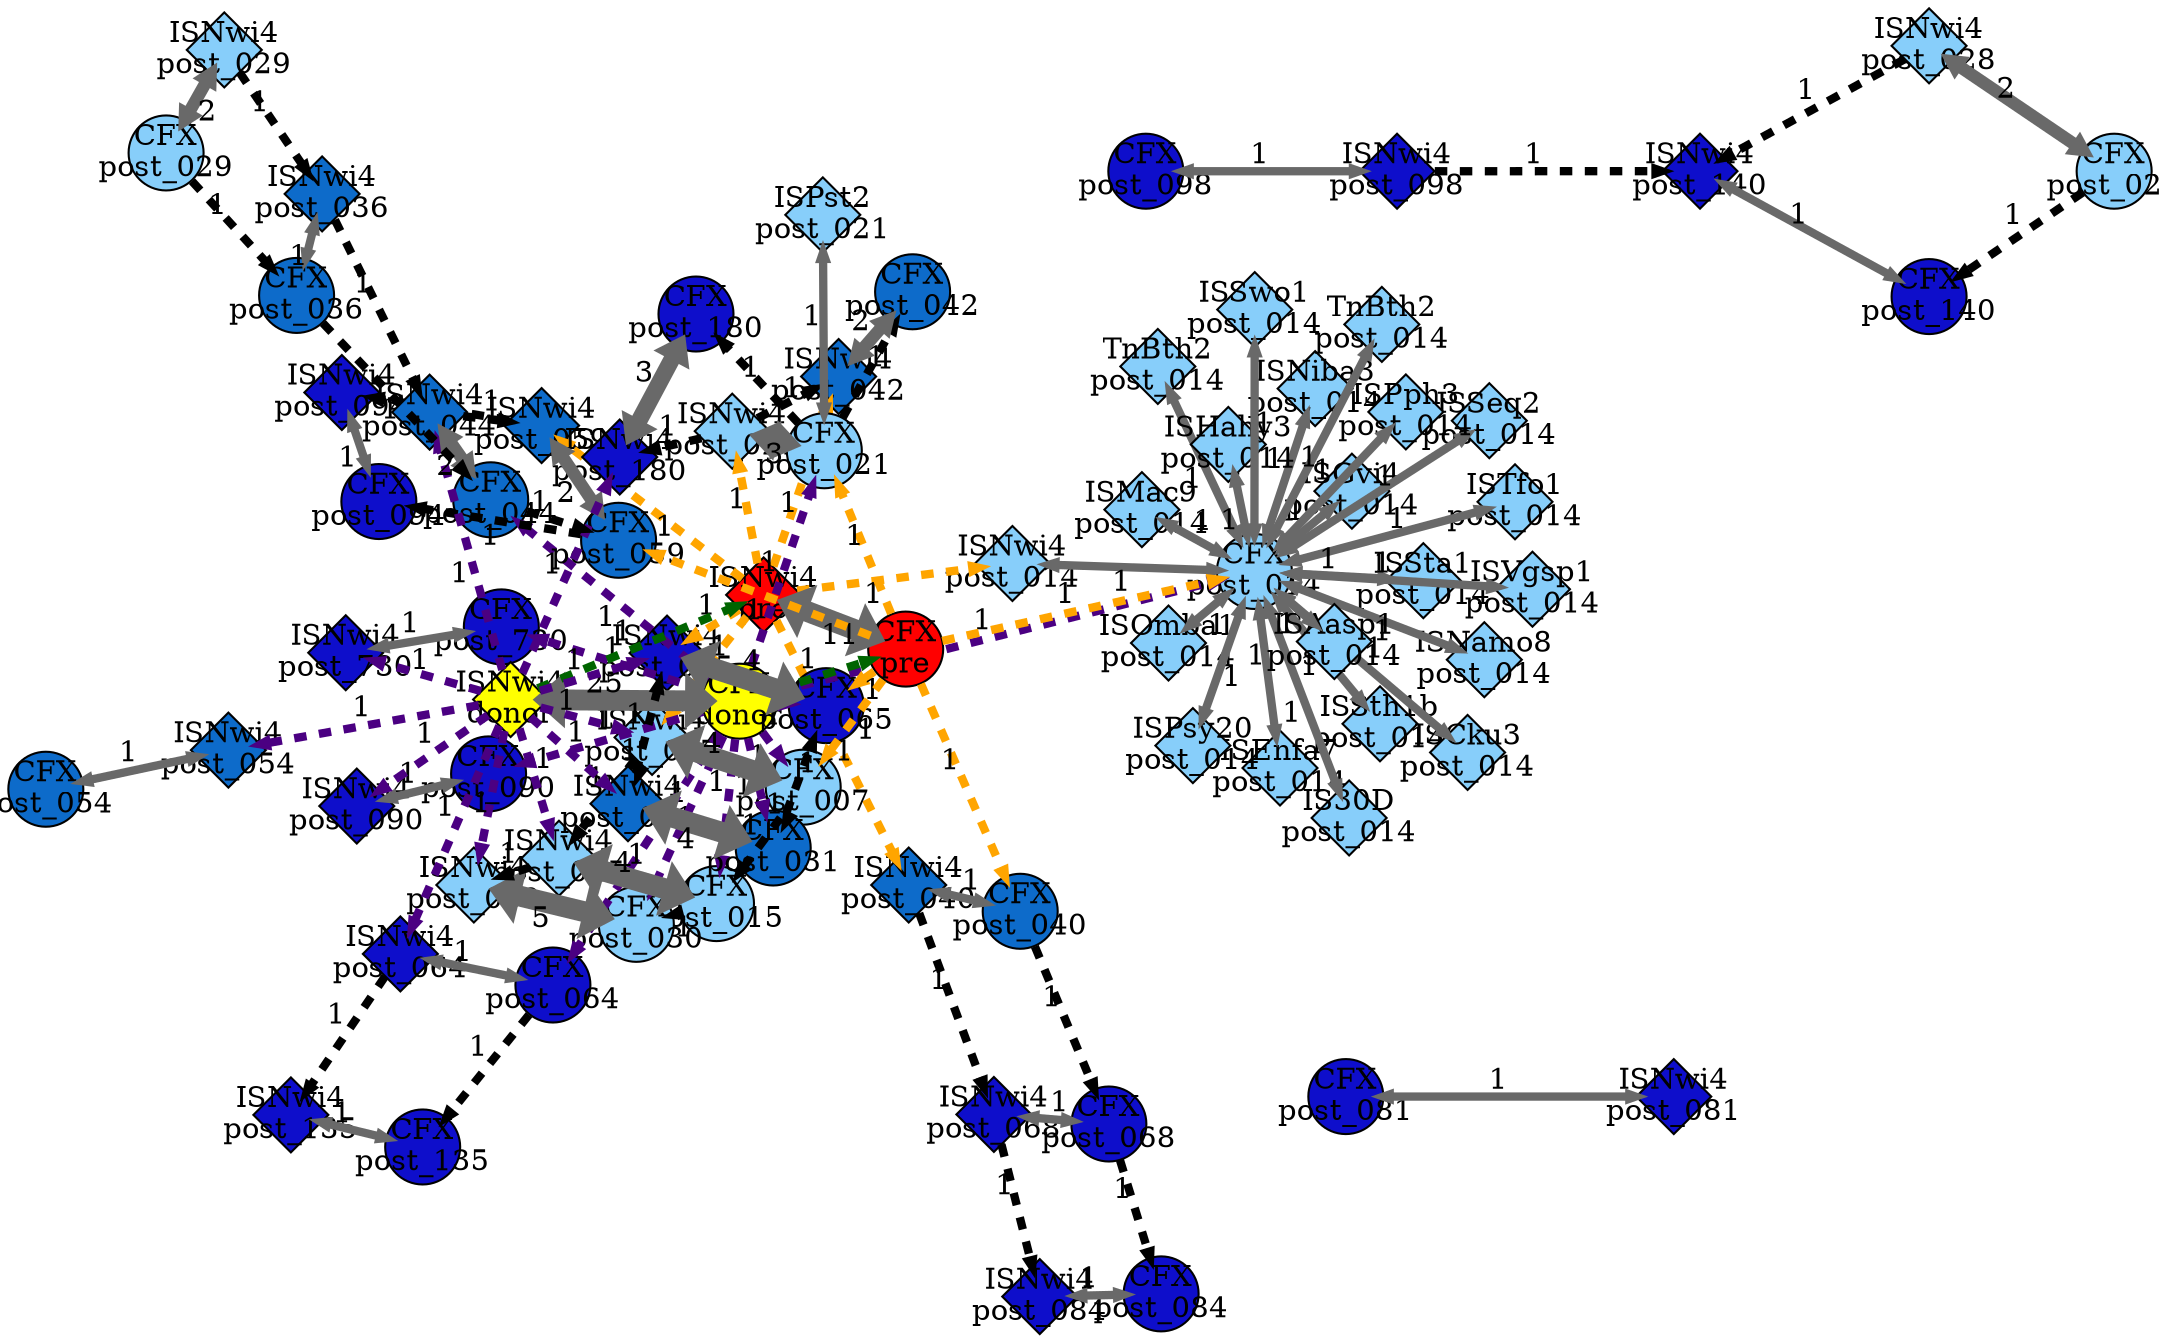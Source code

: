 digraph G {
  layout=sfdp;
  node [style=filled];
  N_1445_MGE_135 [label="ISNwi4\npost_135", shape=diamond, fixedsize=true, width=0.5, height=0.5, fillcolor="#0e0ecbff"]
  N_1445_MGE_98 [label="ISNwi4\npost_098", shape=diamond, fixedsize=true, width=0.5, height=0.5, fillcolor="#0e0ecbff"]
  N_42_ARG_98 [label="CFX\npost_098", shape=circle, fixedsize=true, width=0.5, height=0.5, fillcolor="#0e0ecbff"]
  N_1445_MGE_94 [label="ISNwi4\npost_094", shape=diamond, fixedsize=true, width=0.5, height=0.5, fillcolor="#0e0ecbff"]
  N_1445_MGE_84 [label="ISNwi4\npost_084", shape=diamond, fixedsize=true, width=0.5, height=0.5, fillcolor="#0e0ecbff"]
  N_1445_MGE_730 [label="ISNwi4\npost_730", shape=diamond, fixedsize=true, width=0.5, height=0.5, fillcolor="#0e0ecbff"]
  N_1445_MGE_81 [label="ISNwi4\npost_081", shape=diamond, fixedsize=true, width=0.5, height=0.5, fillcolor="#0e0ecbff"]
  N_42_ARG_81 [label="CFX\npost_081", shape=circle, fixedsize=true, width=0.5, height=0.5, fillcolor="#0e0ecbff"]
  N_1445_MGE_68 [label="ISNwi4\npost_068", shape=diamond, fixedsize=true, width=0.5, height=0.5, fillcolor="#0e0ecbff"]
  N_42_ARG_135 [label="CFX\npost_135", shape=circle, fixedsize=true, width=0.5, height=0.5, fillcolor="#0e0ecbff"]
  N_1445_MGE_59 [label="ISNwi4\npost_059", shape=diamond, fixedsize=true, width=0.5, height=0.5, fillcolor="#0d6bcaff"]
  N_42_ARG_94 [label="CFX\npost_094", shape=circle, fixedsize=true, width=0.5, height=0.5, fillcolor="#0e0ecbff"]
  N_42_ARG_84 [label="CFX\npost_084", shape=circle, fixedsize=true, width=0.5, height=0.5, fillcolor="#0e0ecbff"]
  N_1352_MGE_14 [label="TnBth2\npost_014", shape=diamond, fixedsize=true, width=0.5, height=0.5, fillcolor="#87CEFA"]
  N_1445_MGE_36 [label="ISNwi4\npost_036", shape=diamond, fixedsize=true, width=0.5, height=0.5, fillcolor="#0d6bcaff"]
  N_1445_MGE_7 [label="ISNwi4\npost_007", shape=diamond, fixedsize=true, width=0.5, height=0.5, fillcolor="#87CEFA"]
  N_1348_MGE_14 [label="ISGvi4\npost_014", shape=diamond, fixedsize=true, width=0.5, height=0.5, fillcolor="#87CEFA"]
  N_1351_MGE_14 [label="ISOmba1\npost_014", shape=diamond, fixedsize=true, width=0.5, height=0.5, fillcolor="#87CEFA"]
  N_1445_MGE_0 [label="ISNwi4\npre", shape=diamond, fixedsize=true, width=0.5, height=0.5, fillcolor="red"]
  N_1362_MGE_14 [label="ISNiba3\npost_014", shape=diamond, fixedsize=true, width=0.5, height=0.5, fillcolor="#87CEFA"]
  N_42_ARG_28 [label="CFX\npost_028", shape=circle, fixedsize=true, width=0.5, height=0.5, fillcolor="#87CEFA"]
  N_1343_MGE_14 [label="ISEnfa7\npost_014", shape=diamond, fixedsize=true, width=0.5, height=0.5, fillcolor="#87CEFA"]
  N_1445_MGE_90 [label="ISNwi4\npost_090", shape=diamond, fixedsize=true, width=0.5, height=0.5, fillcolor="#0e0ecbff"]
  N_42_ARG_730 [label="CFX\npost_730", shape=circle, fixedsize=true, width=0.5, height=0.5, fillcolor="#0e0ecbff"]
  N_1349_MGE_14 [label="ISSth1b\npost_014", shape=diamond, fixedsize=true, width=0.5, height=0.5, fillcolor="#87CEFA"]
  N_1445_MGE_54 [label="ISNwi4\npost_054", shape=diamond, fixedsize=true, width=0.5, height=0.5, fillcolor="#0d6bcaff"]
  N_1361_MGE_14 [label="IS30D\npost_014", shape=diamond, fixedsize=true, width=0.5, height=0.5, fillcolor="#87CEFA"]
  N_42_ARG_1000 [label="CFX\ndonor", shape=circle, fixedsize=true, width=0.5, height=0.5, fillcolor="yellow"]
  N_1347_MGE_14 [label="ISPsy20\npost_014", shape=diamond, fixedsize=true, width=0.5, height=0.5, fillcolor="#87CEFA"]
  N_1445_MGE_40 [label="ISNwi4\npost_040", shape=diamond, fixedsize=true, width=0.5, height=0.5, fillcolor="#0d6bcaff"]
  N_1357_MGE_14 [label="ISTfo1\npost_014", shape=diamond, fixedsize=true, width=0.5, height=0.5, fillcolor="#87CEFA"]
  N_1346_MGE_14 [label="ISSta1\npost_014", shape=diamond, fixedsize=true, width=0.5, height=0.5, fillcolor="#87CEFA"]
  N_1445_MGE_64 [label="ISNwi4\npost_064", shape=diamond, fixedsize=true, width=0.5, height=0.5, fillcolor="#0e0ecbff"]
  N_42_ARG_65 [label="CFX\npost_065", shape=circle, fixedsize=true, width=0.5, height=0.5, fillcolor="#0e0ecbff"]
  N_42_ARG_140 [label="CFX\npost_140", shape=circle, fixedsize=true, width=0.5, height=0.5, fillcolor="#0e0ecbff"]
  N_42_ARG_7 [label="CFX\npost_007", shape=circle, fixedsize=true, width=0.5, height=0.5, fillcolor="#87CEFA"]
  N_42_ARG_14 [label="CFX\npost_014", shape=circle, fixedsize=true, width=0.5, height=0.5, fillcolor="#87CEFA"]
  N_1445_MGE_28 [label="ISNwi4\npost_028", shape=diamond, fixedsize=true, width=0.5, height=0.5, fillcolor="#87CEFA"]
  N_42_ARG_15 [label="CFX\npost_015", shape=circle, fixedsize=true, width=0.5, height=0.5, fillcolor="#87CEFA"]
  N_1354_MGE_14 [label="ISVgsp1\npost_014", shape=diamond, fixedsize=true, width=0.5, height=0.5, fillcolor="#87CEFA"]
  N_1445_MGE_21 [label="ISNwi4\npost_021", shape=diamond, fixedsize=true, width=0.5, height=0.5, fillcolor="#87CEFA"]
  N_42_ARG_21 [label="CFX\npost_021", shape=circle, fixedsize=true, width=0.5, height=0.5, fillcolor="#87CEFA"]
  N_1445_MGE_180 [label="ISNwi4\npost_180", shape=diamond, fixedsize=true, width=0.5, height=0.5, fillcolor="#0e0ecbff"]
  N_1345_MGE_14 [label="ISSeq2\npost_014", shape=diamond, fixedsize=true, width=0.5, height=0.5, fillcolor="#87CEFA"]
  N_42_ARG_59 [label="CFX\npost_059", shape=circle, fixedsize=true, width=0.5, height=0.5, fillcolor="#0d6bcaff"]
  N_42_ARG_30 [label="CFX\npost_030", shape=circle, fixedsize=true, width=0.5, height=0.5, fillcolor="#87CEFA"]
  N_42_ARG_0 [label="CFX\npre", shape=circle, fixedsize=true, width=0.5, height=0.5, fillcolor="red"]
  N_1445_MGE_14 [label="ISNwi4\npost_014", shape=diamond, fixedsize=true, width=0.5, height=0.5, fillcolor="#87CEFA"]
  N_42_ARG_31 [label="CFX\npost_031", shape=circle, fixedsize=true, width=0.5, height=0.5, fillcolor="#0d6bcaff"]
  N_42_ARG_90 [label="CFX\npost_090", shape=circle, fixedsize=true, width=0.5, height=0.5, fillcolor="#0e0ecbff"]
  N_1445_MGE_1000 [label="ISNwi4\ndonor", shape=diamond, fixedsize=true, width=0.5, height=0.5, fillcolor="yellow"]
  N_42_ARG_44 [label="CFX\npost_044", shape=circle, fixedsize=true, width=0.5, height=0.5, fillcolor="#0d6bcaff"]
  N_1367_MGE_14 [label="ISNamo8\npost_014", shape=diamond, fixedsize=true, width=0.5, height=0.5, fillcolor="#87CEFA"]
  N_1445_MGE_65 [label="ISNwi4\npost_065", shape=diamond, fixedsize=true, width=0.5, height=0.5, fillcolor="#0e0ecbff"]
  N_42_ARG_64 [label="CFX\npost_064", shape=circle, fixedsize=true, width=0.5, height=0.5, fillcolor="#0e0ecbff"]
  N_1353_MGE_14 [label="ISCku3\npost_014", shape=diamond, fixedsize=true, width=0.5, height=0.5, fillcolor="#87CEFA"]
  N_42_ARG_180 [label="CFX\npost_180", shape=circle, fixedsize=true, width=0.5, height=0.5, fillcolor="#0e0ecbff"]
  N_1355_MGE_14 [label="ISHahy3\npost_014", shape=diamond, fixedsize=true, width=0.5, height=0.5, fillcolor="#87CEFA"]
  N_1360_MGE_14 [label="ISAasp1\npost_014", shape=diamond, fixedsize=true, width=0.5, height=0.5, fillcolor="#87CEFA"]
  N_1363_MGE_14 [label="ISPph3\npost_014", shape=diamond, fixedsize=true, width=0.5, height=0.5, fillcolor="#87CEFA"]
  N_1365_MGE_14 [label="ISSwo1\npost_014", shape=diamond, fixedsize=true, width=0.5, height=0.5, fillcolor="#87CEFA"]
  N_1366_MGE_14 [label="TnBth2\npost_014", shape=diamond, fixedsize=true, width=0.5, height=0.5, fillcolor="#87CEFA"]
  N_1445_MGE_140 [label="ISNwi4\npost_140", shape=diamond, fixedsize=true, width=0.5, height=0.5, fillcolor="#0e0ecbff"]
  N_1445_MGE_15 [label="ISNwi4\npost_015", shape=diamond, fixedsize=true, width=0.5, height=0.5, fillcolor="#87CEFA"]
  N_42_ARG_68 [label="CFX\npost_068", shape=circle, fixedsize=true, width=0.5, height=0.5, fillcolor="#0e0ecbff"]
  N_42_ARG_42 [label="CFX\npost_042", shape=circle, fixedsize=true, width=0.5, height=0.5, fillcolor="#0d6bcaff"]
  N_1350_MGE_14 [label="ISMac9\npost_014", shape=diamond, fixedsize=true, width=0.5, height=0.5, fillcolor="#87CEFA"]
  N_42_ARG_40 [label="CFX\npost_040", shape=circle, fixedsize=true, width=0.5, height=0.5, fillcolor="#0d6bcaff"]
  N_1449_MGE_21 [label="ISPst2\npost_021", shape=diamond, fixedsize=true, width=0.5, height=0.5, fillcolor="#87CEFA"]
  N_42_ARG_36 [label="CFX\npost_036", shape=circle, fixedsize=true, width=0.5, height=0.5, fillcolor="#0d6bcaff"]
  N_42_ARG_29 [label="CFX\npost_029", shape=circle, fixedsize=true, width=0.5, height=0.5, fillcolor="#87CEFA"]
  N_1445_MGE_29 [label="ISNwi4\npost_029", shape=diamond, fixedsize=true, width=0.5, height=0.5, fillcolor="#87CEFA"]
  N_1445_MGE_30 [label="ISNwi4\npost_030", shape=diamond, fixedsize=true, width=0.5, height=0.5, fillcolor="#87CEFA"]
  N_1445_MGE_31 [label="ISNwi4\npost_031", shape=diamond, fixedsize=true, width=0.5, height=0.5, fillcolor="#0d6bcaff"]
  N_1445_MGE_42 [label="ISNwi4\npost_042", shape=diamond, fixedsize=true, width=0.5, height=0.5, fillcolor="#0d6bcaff"]
  N_1445_MGE_44 [label="ISNwi4\npost_044", shape=diamond, fixedsize=true, width=0.5, height=0.5, fillcolor="#0d6bcaff"]
  N_42_ARG_54 [label="CFX\npost_054", shape=circle, fixedsize=true, width=0.5, height=0.5, fillcolor="#0d6bcaff"]
  N_42_ARG_1000 -> N_42_ARG_0 [style=dashed, color="#006400", arrowsize=0.3, penwidth=4, label="1"]
  N_42_ARG_1000 -> N_42_ARG_7 [style=dashed, color="#4B0082", arrowsize=0.3, penwidth=4, label="1"]
  N_42_ARG_1000 -> N_42_ARG_14 [style=dashed, color="#4B0082", arrowsize=0.3, penwidth=4, label="1"]
  N_42_ARG_1000 -> N_42_ARG_15 [style=dashed, color="#4B0082", arrowsize=0.3, penwidth=4, label="1"]
  N_42_ARG_1000 -> N_42_ARG_21 [style=dashed, color="#4B0082", arrowsize=0.3, penwidth=4, label="1"]
  N_42_ARG_1000 -> N_42_ARG_30 [style=dashed, color="#4B0082", arrowsize=0.3, penwidth=4, label="1"]
  N_42_ARG_1000 -> N_42_ARG_31 [style=dashed, color="#4B0082", arrowsize=0.3, penwidth=4, label="1"]
  N_42_ARG_1000 -> N_42_ARG_44 [style=dashed, color="#4B0082", arrowsize=0.3, penwidth=4, label="1"]
  N_42_ARG_1000 -> N_42_ARG_64 [style=dashed, color="#4B0082", arrowsize=0.3, penwidth=4, label="1"]
  N_42_ARG_1000 -> N_42_ARG_65 [style=dashed, color="#4B0082", arrowsize=0.3, penwidth=4, label="1"]
  N_42_ARG_1000 -> N_42_ARG_90 [style=dashed, color="#4B0082", arrowsize=0.3, penwidth=4, label="1"]
  N_42_ARG_1000 -> N_42_ARG_730 [style=dashed, color="#4B0082", arrowsize=0.3, penwidth=4, label="1"]
  N_42_ARG_1000 -> N_1445_MGE_1000 [style=solid, color="#696969", arrowsize=0.3, penwidth=10, label="25", dir=both]
  N_42_ARG_0 -> N_42_ARG_7 [style=dashed, color="orange", arrowsize=0.3, penwidth=4, label="1"]
  N_42_ARG_0 -> N_42_ARG_14 [style=dashed, color="orange", arrowsize=0.3, penwidth=4, label="1"]
  N_42_ARG_0 -> N_42_ARG_21 [style=dashed, color="orange", arrowsize=0.3, penwidth=4, label="1"]
  N_42_ARG_0 -> N_42_ARG_40 [style=dashed, color="orange", arrowsize=0.3, penwidth=4, label="1"]
  N_42_ARG_0 -> N_42_ARG_59 [style=dashed, color="orange", arrowsize=0.3, penwidth=4, label="1"]
  N_42_ARG_0 -> N_42_ARG_65 [style=dashed, color="orange", arrowsize=0.3, penwidth=4, label="1"]
  N_42_ARG_0 -> N_1445_MGE_0 [style=solid, color="#696969", arrowsize=0.3, penwidth=10, label="11", dir=both]
  N_42_ARG_7 -> N_42_ARG_15 [style=dashed, color="black", arrowsize=0.3, penwidth=4, label="1"]
  N_42_ARG_7 -> N_42_ARG_31 [style=dashed, color="black", arrowsize=0.3, penwidth=4, label="1"]
  N_42_ARG_7 -> N_1445_MGE_7 [style=solid, color="#696969", arrowsize=0.3, penwidth=10, label="4", dir=both]
  N_42_ARG_14 -> N_1343_MGE_14 [style=solid, color="#696969", arrowsize=0.3, penwidth=4, label="1", dir=both]
  N_42_ARG_14 -> N_1345_MGE_14 [style=solid, color="#696969", arrowsize=0.3, penwidth=4, label="1", dir=both]
  N_42_ARG_14 -> N_1346_MGE_14 [style=solid, color="#696969", arrowsize=0.3, penwidth=4, label="1", dir=both]
  N_42_ARG_14 -> N_1347_MGE_14 [style=solid, color="#696969", arrowsize=0.3, penwidth=4, label="1", dir=both]
  N_42_ARG_14 -> N_1348_MGE_14 [style=solid, color="#696969", arrowsize=0.3, penwidth=4, label="1", dir=both]
  N_42_ARG_14 -> N_1349_MGE_14 [style=solid, color="#696969", arrowsize=0.3, penwidth=4, label="1", dir=both]
  N_42_ARG_14 -> N_1350_MGE_14 [style=solid, color="#696969", arrowsize=0.3, penwidth=4, label="1", dir=both]
  N_42_ARG_14 -> N_1351_MGE_14 [style=solid, color="#696969", arrowsize=0.3, penwidth=4, label="1", dir=both]
  N_42_ARG_14 -> N_1352_MGE_14 [style=solid, color="#696969", arrowsize=0.3, penwidth=4, label="1", dir=both]
  N_42_ARG_14 -> N_1353_MGE_14 [style=solid, color="#696969", arrowsize=0.3, penwidth=4, label="1", dir=both]
  N_42_ARG_14 -> N_1354_MGE_14 [style=solid, color="#696969", arrowsize=0.3, penwidth=4, label="1", dir=both]
  N_42_ARG_14 -> N_1355_MGE_14 [style=solid, color="#696969", arrowsize=0.3, penwidth=4, label="1", dir=both]
  N_42_ARG_14 -> N_1357_MGE_14 [style=solid, color="#696969", arrowsize=0.3, penwidth=4, label="1", dir=both]
  N_42_ARG_14 -> N_1360_MGE_14 [style=solid, color="#696969", arrowsize=0.3, penwidth=4, label="1", dir=both]
  N_42_ARG_14 -> N_1361_MGE_14 [style=solid, color="#696969", arrowsize=0.3, penwidth=4, label="1", dir=both]
  N_42_ARG_14 -> N_1362_MGE_14 [style=solid, color="#696969", arrowsize=0.3, penwidth=4, label="1", dir=both]
  N_42_ARG_14 -> N_1363_MGE_14 [style=solid, color="#696969", arrowsize=0.3, penwidth=4, label="1", dir=both]
  N_42_ARG_14 -> N_1365_MGE_14 [style=solid, color="#696969", arrowsize=0.3, penwidth=4, label="1", dir=both]
  N_42_ARG_14 -> N_1366_MGE_14 [style=solid, color="#696969", arrowsize=0.3, penwidth=4, label="1", dir=both]
  N_42_ARG_14 -> N_1367_MGE_14 [style=solid, color="#696969", arrowsize=0.3, penwidth=4, label="1", dir=both]
  N_42_ARG_14 -> N_1445_MGE_14 [style=solid, color="#696969", arrowsize=0.3, penwidth=4, label="1", dir=both]
  N_42_ARG_15 -> N_42_ARG_30 [style=dashed, color="black", arrowsize=0.3, penwidth=4, label="1"]
  N_42_ARG_15 -> N_1445_MGE_15 [style=solid, color="#696969", arrowsize=0.3, penwidth=10, label="4", dir=both]
  N_42_ARG_21 -> N_42_ARG_42 [style=dashed, color="black", arrowsize=0.3, penwidth=4, label="1"]
  N_42_ARG_21 -> N_42_ARG_180 [style=dashed, color="black", arrowsize=0.3, penwidth=4, label="1"]
  N_42_ARG_21 -> N_1445_MGE_21 [style=solid, color="#696969", arrowsize=0.3, penwidth=8, label="3", dir=both]
  N_42_ARG_21 -> N_1449_MGE_21 [style=solid, color="#696969", arrowsize=0.3, penwidth=4, label="1", dir=both]
  N_42_ARG_28 -> N_42_ARG_140 [style=dashed, color="black", arrowsize=0.3, penwidth=4, label="1"]
  N_42_ARG_28 -> N_1445_MGE_28 [style=solid, color="#696969", arrowsize=0.3, penwidth=6, label="2", dir=both]
  N_42_ARG_29 -> N_42_ARG_36 [style=dashed, color="black", arrowsize=0.3, penwidth=4, label="1"]
  N_42_ARG_29 -> N_1445_MGE_29 [style=solid, color="#696969", arrowsize=0.3, penwidth=6, label="2", dir=both]
  N_42_ARG_30 -> N_1445_MGE_30 [style=solid, color="#696969", arrowsize=0.3, penwidth=10, label="5", dir=both]
  N_42_ARG_31 -> N_42_ARG_65 [style=dashed, color="black", arrowsize=0.3, penwidth=4, label="1"]
  N_42_ARG_31 -> N_1445_MGE_31 [style=solid, color="#696969", arrowsize=0.3, penwidth=10, label="4", dir=both]
  N_42_ARG_36 -> N_42_ARG_44 [style=dashed, color="black", arrowsize=0.3, penwidth=4, label="1"]
  N_42_ARG_36 -> N_1445_MGE_36 [style=solid, color="#696969", arrowsize=0.3, penwidth=4, label="1", dir=both]
  N_42_ARG_40 -> N_42_ARG_68 [style=dashed, color="black", arrowsize=0.3, penwidth=4, label="1"]
  N_42_ARG_40 -> N_1445_MGE_40 [style=solid, color="#696969", arrowsize=0.3, penwidth=4, label="1", dir=both]
  N_42_ARG_42 -> N_1445_MGE_42 [style=solid, color="#696969", arrowsize=0.3, penwidth=6, label="2", dir=both]
  N_42_ARG_44 -> N_42_ARG_59 [style=dashed, color="black", arrowsize=0.3, penwidth=4, label="1"]
  N_42_ARG_44 -> N_1445_MGE_44 [style=solid, color="#696969", arrowsize=0.3, penwidth=6, label="2", dir=both]
  N_42_ARG_54 -> N_1445_MGE_54 [style=solid, color="#696969", arrowsize=0.3, penwidth=4, label="1", dir=both]
  N_42_ARG_59 -> N_42_ARG_94 [style=dashed, color="black", arrowsize=0.3, penwidth=4, label="1"]
  N_42_ARG_59 -> N_1445_MGE_59 [style=solid, color="#696969", arrowsize=0.3, penwidth=6, label="2", dir=both]
  N_42_ARG_64 -> N_42_ARG_135 [style=dashed, color="black", arrowsize=0.3, penwidth=4, label="1"]
  N_42_ARG_64 -> N_1445_MGE_64 [style=solid, color="#696969", arrowsize=0.3, penwidth=4, label="1", dir=both]
  N_42_ARG_65 -> N_1445_MGE_65 [style=solid, color="#696969", arrowsize=0.3, penwidth=10, label="4", dir=both]
  N_42_ARG_68 -> N_42_ARG_84 [style=dashed, color="black", arrowsize=0.3, penwidth=4, label="1"]
  N_42_ARG_68 -> N_1445_MGE_68 [style=solid, color="#696969", arrowsize=0.3, penwidth=4, label="1", dir=both]
  N_42_ARG_81 -> N_1445_MGE_81 [style=solid, color="#696969", arrowsize=0.3, penwidth=4, label="1", dir=both]
  N_42_ARG_84 -> N_1445_MGE_84 [style=solid, color="#696969", arrowsize=0.3, penwidth=4, label="1", dir=both]
  N_42_ARG_90 -> N_1445_MGE_90 [style=solid, color="#696969", arrowsize=0.3, penwidth=4, label="1", dir=both]
  N_42_ARG_94 -> N_1445_MGE_94 [style=solid, color="#696969", arrowsize=0.3, penwidth=4, label="1", dir=both]
  N_42_ARG_98 -> N_1445_MGE_98 [style=solid, color="#696969", arrowsize=0.3, penwidth=4, label="1", dir=both]
  N_42_ARG_135 -> N_1445_MGE_135 [style=solid, color="#696969", arrowsize=0.3, penwidth=4, label="1", dir=both]
  N_42_ARG_140 -> N_1445_MGE_140 [style=solid, color="#696969", arrowsize=0.3, penwidth=4, label="1", dir=both]
  N_42_ARG_180 -> N_1445_MGE_180 [style=solid, color="#696969", arrowsize=0.3, penwidth=8, label="3", dir=both]
  N_42_ARG_730 -> N_1445_MGE_730 [style=solid, color="#696969", arrowsize=0.3, penwidth=4, label="1", dir=both]
  N_1445_MGE_1000 -> N_1445_MGE_0 [style=dashed, color="#006400", arrowsize=0.3, penwidth=4, label="1"]
  N_1445_MGE_1000 -> N_1445_MGE_7 [style=dashed, color="#4B0082", arrowsize=0.3, penwidth=4, label="1"]
  N_1445_MGE_1000 -> N_1445_MGE_15 [style=dashed, color="#4B0082", arrowsize=0.3, penwidth=4, label="1"]
  N_1445_MGE_1000 -> N_1445_MGE_30 [style=dashed, color="#4B0082", arrowsize=0.3, penwidth=4, label="1"]
  N_1445_MGE_1000 -> N_1445_MGE_31 [style=dashed, color="#4B0082", arrowsize=0.3, penwidth=4, label="1"]
  N_1445_MGE_1000 -> N_1445_MGE_44 [style=dashed, color="#4B0082", arrowsize=0.3, penwidth=4, label="1"]
  N_1445_MGE_1000 -> N_1445_MGE_54 [style=dashed, color="#4B0082", arrowsize=0.3, penwidth=4, label="1"]
  N_1445_MGE_1000 -> N_1445_MGE_64 [style=dashed, color="#4B0082", arrowsize=0.3, penwidth=4, label="1"]
  N_1445_MGE_1000 -> N_1445_MGE_65 [style=dashed, color="#4B0082", arrowsize=0.3, penwidth=4, label="1"]
  N_1445_MGE_1000 -> N_1445_MGE_90 [style=dashed, color="#4B0082", arrowsize=0.3, penwidth=4, label="1"]
  N_1445_MGE_1000 -> N_1445_MGE_180 [style=dashed, color="#4B0082", arrowsize=0.3, penwidth=4, label="1"]
  N_1445_MGE_1000 -> N_1445_MGE_730 [style=dashed, color="#4B0082", arrowsize=0.3, penwidth=4, label="1"]
  N_1445_MGE_0 -> N_1445_MGE_7 [style=dashed, color="orange", arrowsize=0.3, penwidth=4, label="1"]
  N_1445_MGE_0 -> N_1445_MGE_14 [style=dashed, color="orange", arrowsize=0.3, penwidth=4, label="1"]
  N_1445_MGE_0 -> N_1445_MGE_21 [style=dashed, color="orange", arrowsize=0.3, penwidth=4, label="1"]
  N_1445_MGE_0 -> N_1445_MGE_40 [style=dashed, color="orange", arrowsize=0.3, penwidth=4, label="1"]
  N_1445_MGE_0 -> N_1445_MGE_42 [style=dashed, color="orange", arrowsize=0.3, penwidth=4, label="1"]
  N_1445_MGE_0 -> N_1445_MGE_59 [style=dashed, color="orange", arrowsize=0.3, penwidth=4, label="1"]
  N_1445_MGE_0 -> N_1445_MGE_65 [style=dashed, color="orange", arrowsize=0.3, penwidth=4, label="1"]
  N_1445_MGE_7 -> N_1445_MGE_15 [style=dashed, color="black", arrowsize=0.3, penwidth=4, label="1"]
  N_1445_MGE_7 -> N_1445_MGE_31 [style=dashed, color="black", arrowsize=0.3, penwidth=4, label="1"]
  N_1445_MGE_15 -> N_1445_MGE_30 [style=dashed, color="black", arrowsize=0.3, penwidth=4, label="1"]
  N_1445_MGE_21 -> N_1445_MGE_42 [style=dashed, color="black", arrowsize=0.3, penwidth=4, label="1"]
  N_1445_MGE_21 -> N_1445_MGE_180 [style=dashed, color="black", arrowsize=0.3, penwidth=4, label="1"]
  N_1445_MGE_28 -> N_1445_MGE_140 [style=dashed, color="black", arrowsize=0.3, penwidth=4, label="1"]
  N_1445_MGE_29 -> N_1445_MGE_36 [style=dashed, color="black", arrowsize=0.3, penwidth=4, label="1"]
  N_1445_MGE_31 -> N_1445_MGE_65 [style=dashed, color="black", arrowsize=0.3, penwidth=4, label="1"]
  N_1445_MGE_36 -> N_1445_MGE_44 [style=dashed, color="black", arrowsize=0.3, penwidth=4, label="1"]
  N_1445_MGE_40 -> N_1445_MGE_68 [style=dashed, color="black", arrowsize=0.3, penwidth=4, label="1"]
  N_1445_MGE_44 -> N_1445_MGE_59 [style=dashed, color="black", arrowsize=0.3, penwidth=4, label="1"]
  N_1445_MGE_59 -> N_1445_MGE_94 [style=dashed, color="black", arrowsize=0.3, penwidth=4, label="1"]
  N_1445_MGE_64 -> N_1445_MGE_135 [style=dashed, color="black", arrowsize=0.3, penwidth=4, label="1"]
  N_1445_MGE_68 -> N_1445_MGE_84 [style=dashed, color="black", arrowsize=0.3, penwidth=4, label="1"]
  N_1445_MGE_98 -> N_1445_MGE_140 [style=dashed, color="black", arrowsize=0.3, penwidth=4, label="1"]
}

